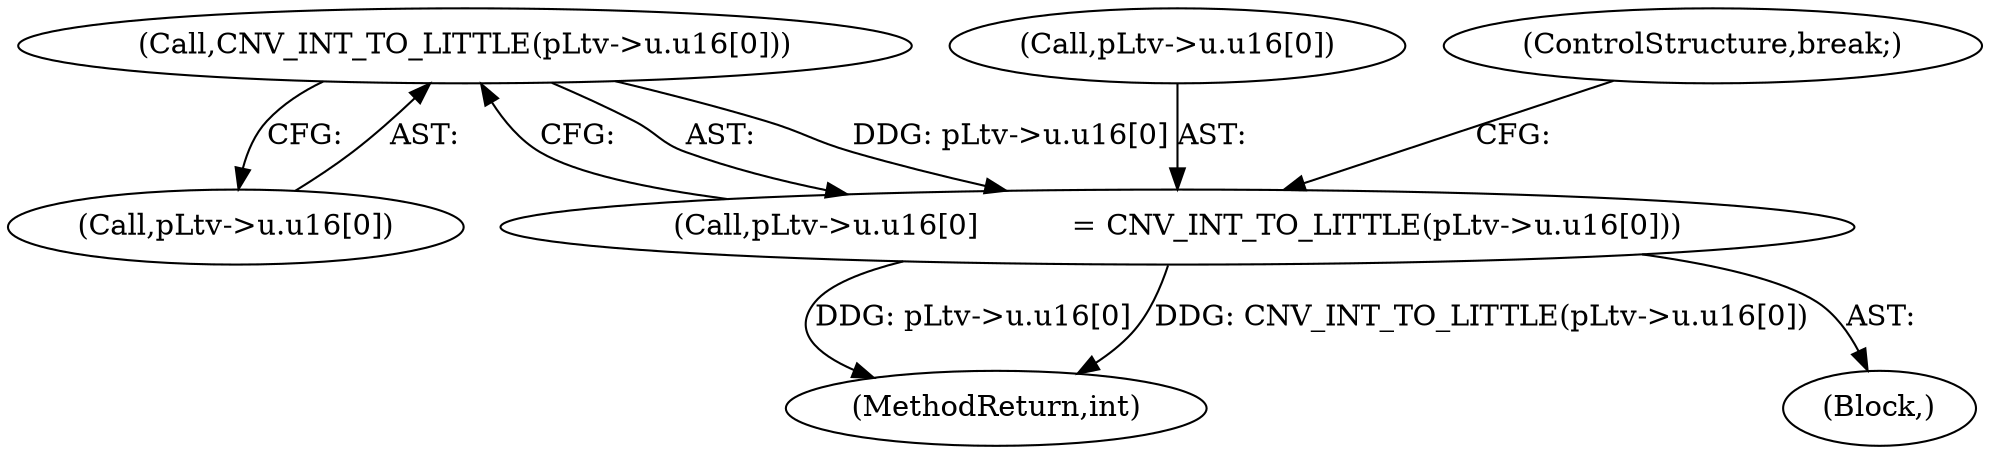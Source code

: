 digraph "0_linux_b5e2f339865fb443107e5b10603e53bbc92dc054_0@pointer" {
"1001017" [label="(Call,CNV_INT_TO_LITTLE(pLtv->u.u16[0]))"];
"1001009" [label="(Call,pLtv->u.u16[0]          = CNV_INT_TO_LITTLE(pLtv->u.u16[0]))"];
"1002520" [label="(MethodReturn,int)"];
"1001010" [label="(Call,pLtv->u.u16[0])"];
"1001018" [label="(Call,pLtv->u.u16[0])"];
"1001025" [label="(ControlStructure,break;)"];
"1001017" [label="(Call,CNV_INT_TO_LITTLE(pLtv->u.u16[0]))"];
"1000412" [label="(Block,)"];
"1001009" [label="(Call,pLtv->u.u16[0]          = CNV_INT_TO_LITTLE(pLtv->u.u16[0]))"];
"1001017" -> "1001009"  [label="AST: "];
"1001017" -> "1001018"  [label="CFG: "];
"1001018" -> "1001017"  [label="AST: "];
"1001009" -> "1001017"  [label="CFG: "];
"1001017" -> "1001009"  [label="DDG: pLtv->u.u16[0]"];
"1001009" -> "1000412"  [label="AST: "];
"1001010" -> "1001009"  [label="AST: "];
"1001025" -> "1001009"  [label="CFG: "];
"1001009" -> "1002520"  [label="DDG: pLtv->u.u16[0]"];
"1001009" -> "1002520"  [label="DDG: CNV_INT_TO_LITTLE(pLtv->u.u16[0])"];
}
